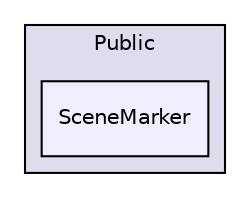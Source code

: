 digraph "SceneMarker" {
  compound=true
  node [ fontsize="10", fontname="Helvetica"];
  edge [ labelfontsize="10", labelfontname="Helvetica"];
  subgraph clusterdir_6afef73b746a448c54f3241966cf63e7 {
    graph [ bgcolor="#ddddee", pencolor="black", label="Public" fontname="Helvetica", fontsize="10", URL="dir_6afef73b746a448c54f3241966cf63e7.html"]
  dir_f268841f2bba69b350a0ec695aec0d46 [shape=box, label="SceneMarker", style="filled", fillcolor="#eeeeff", pencolor="black", URL="dir_f268841f2bba69b350a0ec695aec0d46.html"];
  }
}
